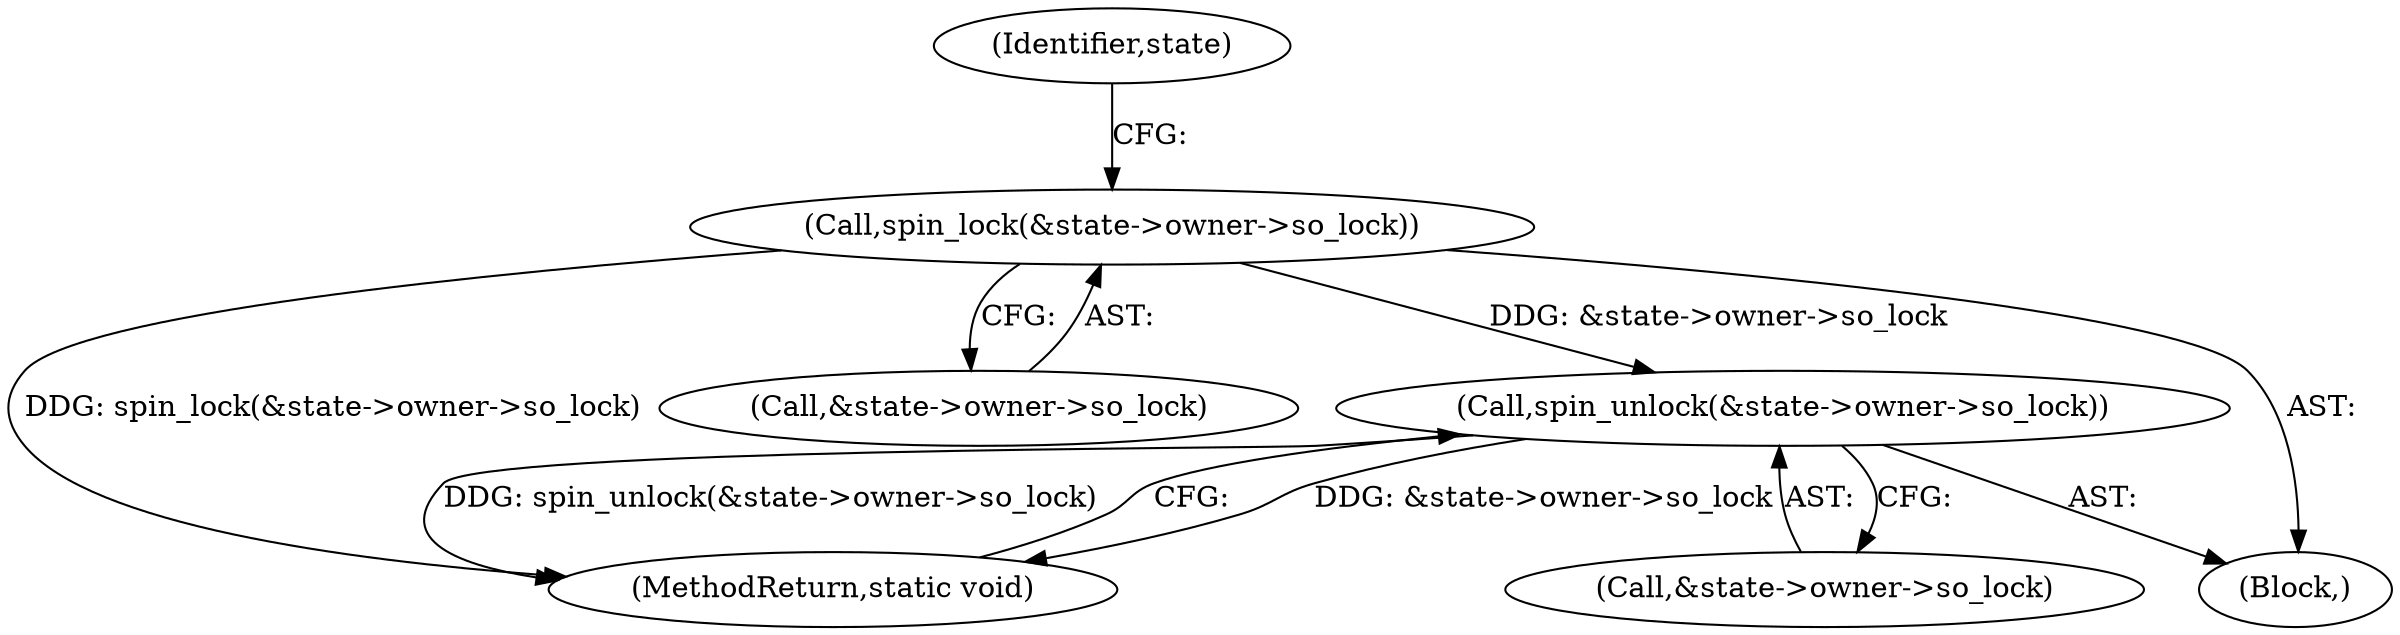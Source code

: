 digraph "0_linux_dc0b027dfadfcb8a5504f7d8052754bf8d501ab9_0@pointer" {
"1000161" [label="(Call,spin_unlock(&state->owner->so_lock))"];
"1000151" [label="(Call,spin_lock(&state->owner->so_lock))"];
"1000152" [label="(Call,&state->owner->so_lock)"];
"1000106" [label="(Block,)"];
"1000159" [label="(Identifier,state)"];
"1000162" [label="(Call,&state->owner->so_lock)"];
"1000151" [label="(Call,spin_lock(&state->owner->so_lock))"];
"1000168" [label="(MethodReturn,static void)"];
"1000161" [label="(Call,spin_unlock(&state->owner->so_lock))"];
"1000161" -> "1000106"  [label="AST: "];
"1000161" -> "1000162"  [label="CFG: "];
"1000162" -> "1000161"  [label="AST: "];
"1000168" -> "1000161"  [label="CFG: "];
"1000161" -> "1000168"  [label="DDG: &state->owner->so_lock"];
"1000161" -> "1000168"  [label="DDG: spin_unlock(&state->owner->so_lock)"];
"1000151" -> "1000161"  [label="DDG: &state->owner->so_lock"];
"1000151" -> "1000106"  [label="AST: "];
"1000151" -> "1000152"  [label="CFG: "];
"1000152" -> "1000151"  [label="AST: "];
"1000159" -> "1000151"  [label="CFG: "];
"1000151" -> "1000168"  [label="DDG: spin_lock(&state->owner->so_lock)"];
}
